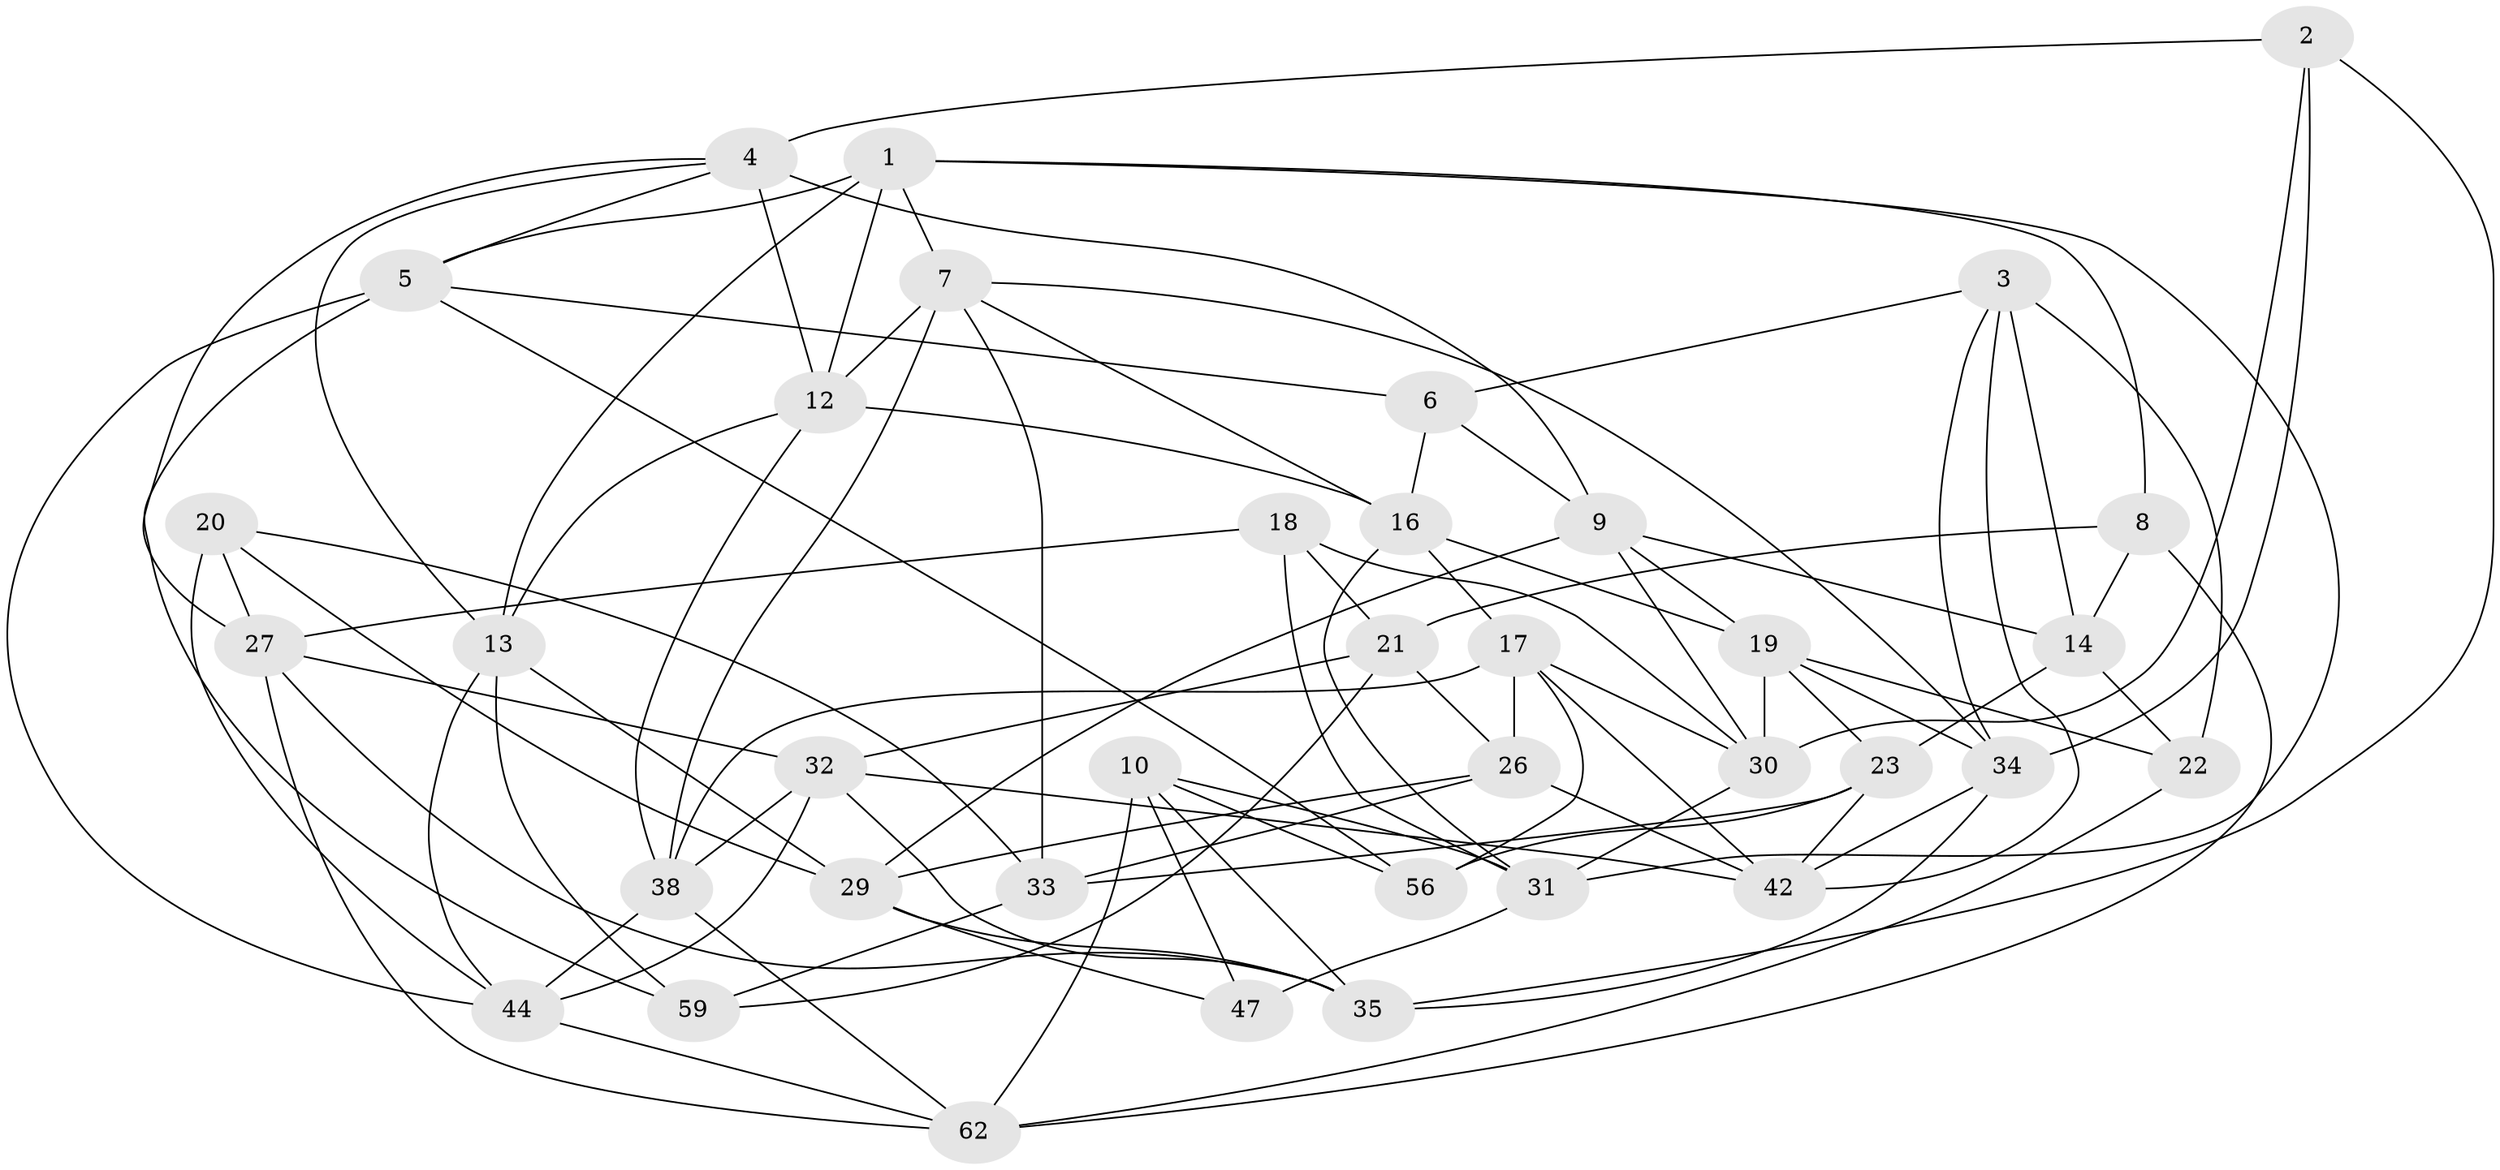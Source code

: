 // Generated by graph-tools (version 1.1) at 2025/52/02/27/25 19:52:27]
// undirected, 37 vertices, 98 edges
graph export_dot {
graph [start="1"]
  node [color=gray90,style=filled];
  1 [super="+41"];
  2;
  3 [super="+60"];
  4 [super="+52"];
  5 [super="+49"];
  6;
  7 [super="+15"];
  8;
  9 [super="+50"];
  10 [super="+11"];
  12 [super="+28"];
  13 [super="+63"];
  14 [super="+48"];
  16 [super="+61"];
  17 [super="+36"];
  18;
  19 [super="+24"];
  20;
  21 [super="+58"];
  22;
  23 [super="+25"];
  26 [super="+64"];
  27 [super="+46"];
  29 [super="+43"];
  30 [super="+40"];
  31 [super="+57"];
  32 [super="+55"];
  33 [super="+37"];
  34 [super="+51"];
  35 [super="+53"];
  38 [super="+39"];
  42 [super="+54"];
  44 [super="+45"];
  47;
  56;
  59;
  62 [super="+65"];
  1 -- 8;
  1 -- 12;
  1 -- 13;
  1 -- 31;
  1 -- 7;
  1 -- 5;
  2 -- 35;
  2 -- 34;
  2 -- 30;
  2 -- 4;
  3 -- 6;
  3 -- 22;
  3 -- 42;
  3 -- 34;
  3 -- 14 [weight=2];
  4 -- 9;
  4 -- 12;
  4 -- 13;
  4 -- 27;
  4 -- 5;
  5 -- 59;
  5 -- 56;
  5 -- 6;
  5 -- 44;
  6 -- 9;
  6 -- 16;
  7 -- 38;
  7 -- 34;
  7 -- 12;
  7 -- 16;
  7 -- 33;
  8 -- 14;
  8 -- 21;
  8 -- 62;
  9 -- 29;
  9 -- 19;
  9 -- 30;
  9 -- 14;
  10 -- 47 [weight=2];
  10 -- 31;
  10 -- 56;
  10 -- 35;
  10 -- 62;
  12 -- 16;
  12 -- 13;
  12 -- 38;
  13 -- 44;
  13 -- 59;
  13 -- 29;
  14 -- 22;
  14 -- 23;
  16 -- 17;
  16 -- 19;
  16 -- 31;
  17 -- 38;
  17 -- 26;
  17 -- 56;
  17 -- 42;
  17 -- 30;
  18 -- 21;
  18 -- 30;
  18 -- 31;
  18 -- 27;
  19 -- 22;
  19 -- 34;
  19 -- 23;
  19 -- 30;
  20 -- 29;
  20 -- 33;
  20 -- 27;
  20 -- 44;
  21 -- 26 [weight=2];
  21 -- 32;
  21 -- 59;
  22 -- 62;
  23 -- 33 [weight=2];
  23 -- 56;
  23 -- 42;
  26 -- 29;
  26 -- 42;
  26 -- 33;
  27 -- 62;
  27 -- 32;
  27 -- 35;
  29 -- 47;
  29 -- 35;
  30 -- 31;
  31 -- 47;
  32 -- 38;
  32 -- 42;
  32 -- 44;
  32 -- 35;
  33 -- 59;
  34 -- 42;
  34 -- 35;
  38 -- 62;
  38 -- 44;
  44 -- 62;
}
